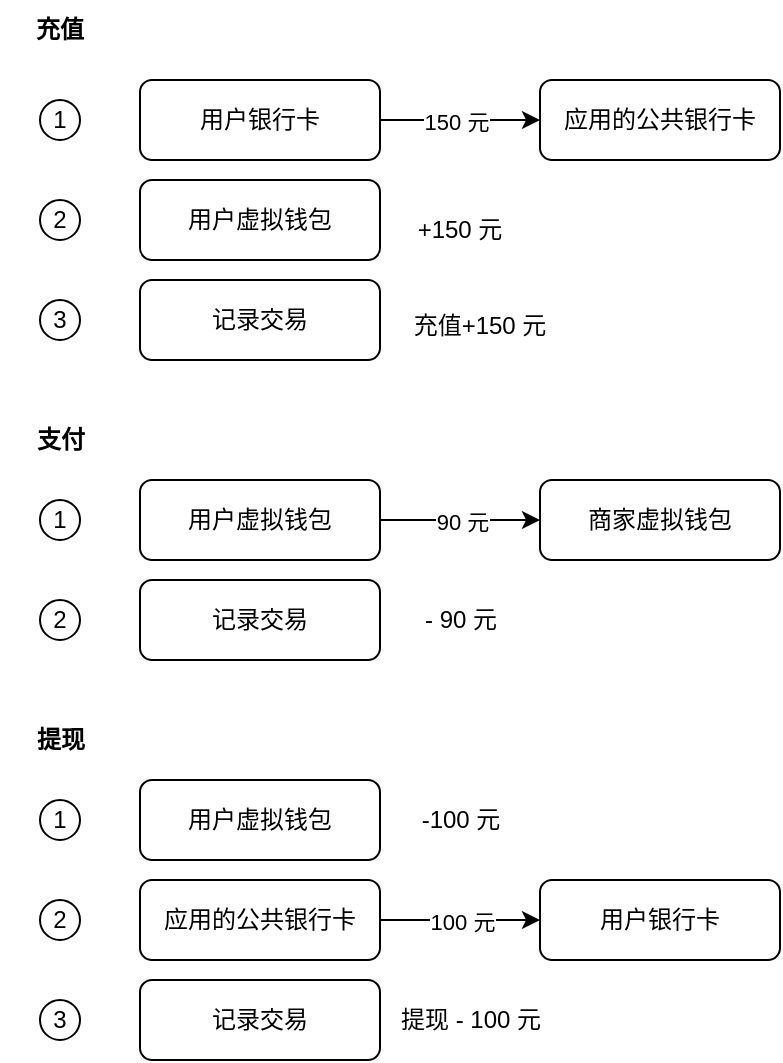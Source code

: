 <mxfile>
    <diagram id="eD1nH1AXme0CvO7tExeg" name="Page-1">
        <mxGraphModel dx="830" dy="860" grid="1" gridSize="10" guides="1" tooltips="1" connect="1" arrows="1" fold="1" page="1" pageScale="1" pageWidth="827" pageHeight="1169" math="0" shadow="0">
            <root>
                <mxCell id="0"/>
                <mxCell id="1" parent="0"/>
                <mxCell id="3" style="edgeStyle=none;html=1;exitX=1;exitY=0.5;exitDx=0;exitDy=0;" edge="1" parent="1" source="2">
                    <mxGeometry relative="1" as="geometry">
                        <mxPoint x="280" y="220" as="targetPoint"/>
                    </mxGeometry>
                </mxCell>
                <mxCell id="5" value="150 元" style="edgeLabel;html=1;align=center;verticalAlign=middle;resizable=0;points=[];" vertex="1" connectable="0" parent="3">
                    <mxGeometry x="-0.05" y="-1" relative="1" as="geometry">
                        <mxPoint as="offset"/>
                    </mxGeometry>
                </mxCell>
                <mxCell id="2" value="用户银行卡" style="rounded=1;whiteSpace=wrap;html=1;" vertex="1" parent="1">
                    <mxGeometry x="80" y="200" width="120" height="40" as="geometry"/>
                </mxCell>
                <mxCell id="4" value="应用的公共银行卡" style="rounded=1;whiteSpace=wrap;html=1;" vertex="1" parent="1">
                    <mxGeometry x="280" y="200" width="120" height="40" as="geometry"/>
                </mxCell>
                <mxCell id="6" value="1" style="ellipse;whiteSpace=wrap;html=1;aspect=fixed;" vertex="1" parent="1">
                    <mxGeometry x="30" y="210" width="20" height="20" as="geometry"/>
                </mxCell>
                <mxCell id="7" value="2&lt;span style=&quot;color: rgba(0 , 0 , 0 , 0) ; font-family: monospace ; font-size: 0px&quot;&gt;%3CmxGraphModel%3E%3Croot%3E%3CmxCell%20id%3D%220%22%2F%3E%3CmxCell%20id%3D%221%22%20parent%3D%220%22%2F%3E%3CmxCell%20id%3D%222%22%20value%3D%221%22%20style%3D%22ellipse%3BwhiteSpace%3Dwrap%3Bhtml%3D1%3Baspect%3Dfixed%3B%22%20vertex%3D%221%22%20parent%3D%221%22%3E%3CmxGeometry%20x%3D%2230%22%20y%3D%22210%22%20width%3D%2220%22%20height%3D%2220%22%20as%3D%22geometry%22%2F%3E%3C%2FmxCell%3E%3C%2Froot%3E%3C%2FmxGraphModel%3E&lt;/span&gt;" style="ellipse;whiteSpace=wrap;html=1;aspect=fixed;" vertex="1" parent="1">
                    <mxGeometry x="30" y="260" width="20" height="20" as="geometry"/>
                </mxCell>
                <mxCell id="8" value="3" style="ellipse;whiteSpace=wrap;html=1;aspect=fixed;" vertex="1" parent="1">
                    <mxGeometry x="30" y="310" width="20" height="20" as="geometry"/>
                </mxCell>
                <mxCell id="10" value="用户虚拟钱包" style="rounded=1;whiteSpace=wrap;html=1;" vertex="1" parent="1">
                    <mxGeometry x="80" y="250" width="120" height="40" as="geometry"/>
                </mxCell>
                <mxCell id="11" value="+150 元" style="text;html=1;strokeColor=none;fillColor=none;align=center;verticalAlign=middle;whiteSpace=wrap;rounded=0;" vertex="1" parent="1">
                    <mxGeometry x="210" y="260" width="60" height="30" as="geometry"/>
                </mxCell>
                <mxCell id="12" value="记录交易" style="rounded=1;whiteSpace=wrap;html=1;" vertex="1" parent="1">
                    <mxGeometry x="80" y="300" width="120" height="40" as="geometry"/>
                </mxCell>
                <mxCell id="13" value="充值+150 元" style="text;html=1;strokeColor=none;fillColor=none;align=center;verticalAlign=middle;whiteSpace=wrap;rounded=0;" vertex="1" parent="1">
                    <mxGeometry x="210" y="305" width="80" height="35" as="geometry"/>
                </mxCell>
                <mxCell id="14" value="充值" style="text;html=1;strokeColor=none;fillColor=none;align=center;verticalAlign=middle;whiteSpace=wrap;rounded=0;fontStyle=1" vertex="1" parent="1">
                    <mxGeometry x="10" y="160" width="60" height="30" as="geometry"/>
                </mxCell>
                <mxCell id="18" style="edgeStyle=none;html=1;exitX=1;exitY=0.5;exitDx=0;exitDy=0;entryX=0;entryY=0.5;entryDx=0;entryDy=0;" edge="1" parent="1" source="16" target="17">
                    <mxGeometry relative="1" as="geometry"/>
                </mxCell>
                <mxCell id="19" value="90 元" style="edgeLabel;html=1;align=center;verticalAlign=middle;resizable=0;points=[];" vertex="1" connectable="0" parent="18">
                    <mxGeometry x="0.025" relative="1" as="geometry">
                        <mxPoint y="1" as="offset"/>
                    </mxGeometry>
                </mxCell>
                <mxCell id="16" value="用户虚拟钱包" style="rounded=1;whiteSpace=wrap;html=1;" vertex="1" parent="1">
                    <mxGeometry x="80" y="400" width="120" height="40" as="geometry"/>
                </mxCell>
                <mxCell id="17" value="商家虚拟钱包" style="rounded=1;whiteSpace=wrap;html=1;" vertex="1" parent="1">
                    <mxGeometry x="280" y="400" width="120" height="40" as="geometry"/>
                </mxCell>
                <mxCell id="20" value="记录交易" style="rounded=1;whiteSpace=wrap;html=1;" vertex="1" parent="1">
                    <mxGeometry x="80" y="450" width="120" height="40" as="geometry"/>
                </mxCell>
                <mxCell id="21" value="- 90 元" style="text;html=1;align=center;verticalAlign=middle;resizable=0;points=[];autosize=1;strokeColor=none;fillColor=none;" vertex="1" parent="1">
                    <mxGeometry x="215" y="460" width="50" height="20" as="geometry"/>
                </mxCell>
                <mxCell id="22" value="1" style="ellipse;whiteSpace=wrap;html=1;aspect=fixed;" vertex="1" parent="1">
                    <mxGeometry x="30" y="410" width="20" height="20" as="geometry"/>
                </mxCell>
                <mxCell id="23" value="2&lt;span style=&quot;color: rgba(0 , 0 , 0 , 0) ; font-family: monospace ; font-size: 0px&quot;&gt;%3CmxGraphModel%3E%3Croot%3E%3CmxCell%20id%3D%220%22%2F%3E%3CmxCell%20id%3D%221%22%20parent%3D%220%22%2F%3E%3CmxCell%20id%3D%222%22%20value%3D%221%22%20style%3D%22ellipse%3BwhiteSpace%3Dwrap%3Bhtml%3D1%3Baspect%3Dfixed%3B%22%20vertex%3D%221%22%20parent%3D%221%22%3E%3CmxGeometry%20x%3D%2230%22%20y%3D%22210%22%20width%3D%2220%22%20height%3D%2220%22%20as%3D%22geometry%22%2F%3E%3C%2FmxCell%3E%3C%2Froot%3E%3C%2FmxGraphModel%3E&lt;/span&gt;" style="ellipse;whiteSpace=wrap;html=1;aspect=fixed;" vertex="1" parent="1">
                    <mxGeometry x="30" y="460" width="20" height="20" as="geometry"/>
                </mxCell>
                <mxCell id="24" value="用户虚拟钱包" style="rounded=1;whiteSpace=wrap;html=1;" vertex="1" parent="1">
                    <mxGeometry x="80" y="550" width="120" height="40" as="geometry"/>
                </mxCell>
                <mxCell id="25" value="-100 元" style="text;html=1;align=center;verticalAlign=middle;resizable=0;points=[];autosize=1;strokeColor=none;fillColor=none;" vertex="1" parent="1">
                    <mxGeometry x="210" y="560" width="60" height="20" as="geometry"/>
                </mxCell>
                <mxCell id="28" style="edgeStyle=none;html=1;exitX=1;exitY=0.5;exitDx=0;exitDy=0;entryX=0;entryY=0.5;entryDx=0;entryDy=0;" edge="1" parent="1" source="26" target="27">
                    <mxGeometry relative="1" as="geometry"/>
                </mxCell>
                <mxCell id="29" value="100 元" style="edgeLabel;html=1;align=center;verticalAlign=middle;resizable=0;points=[];" vertex="1" connectable="0" parent="28">
                    <mxGeometry x="0.025" relative="1" as="geometry">
                        <mxPoint y="1" as="offset"/>
                    </mxGeometry>
                </mxCell>
                <mxCell id="26" value="应用的公共银行卡" style="rounded=1;whiteSpace=wrap;html=1;" vertex="1" parent="1">
                    <mxGeometry x="80" y="600" width="120" height="40" as="geometry"/>
                </mxCell>
                <mxCell id="27" value="用户银行卡" style="rounded=1;whiteSpace=wrap;html=1;" vertex="1" parent="1">
                    <mxGeometry x="280" y="600" width="120" height="40" as="geometry"/>
                </mxCell>
                <mxCell id="30" value="记录交易" style="rounded=1;whiteSpace=wrap;html=1;" vertex="1" parent="1">
                    <mxGeometry x="80" y="650" width="120" height="40" as="geometry"/>
                </mxCell>
                <mxCell id="31" value="提现 - 100 元" style="text;html=1;align=center;verticalAlign=middle;resizable=0;points=[];autosize=1;strokeColor=none;fillColor=none;" vertex="1" parent="1">
                    <mxGeometry x="200" y="660" width="90" height="20" as="geometry"/>
                </mxCell>
                <mxCell id="32" value="1" style="ellipse;whiteSpace=wrap;html=1;aspect=fixed;" vertex="1" parent="1">
                    <mxGeometry x="30" y="560" width="20" height="20" as="geometry"/>
                </mxCell>
                <mxCell id="33" value="2&lt;span style=&quot;color: rgba(0 , 0 , 0 , 0) ; font-family: monospace ; font-size: 0px&quot;&gt;%3CmxGraphModel%3E%3Croot%3E%3CmxCell%20id%3D%220%22%2F%3E%3CmxCell%20id%3D%221%22%20parent%3D%220%22%2F%3E%3CmxCell%20id%3D%222%22%20value%3D%221%22%20style%3D%22ellipse%3BwhiteSpace%3Dwrap%3Bhtml%3D1%3Baspect%3Dfixed%3B%22%20vertex%3D%221%22%20parent%3D%221%22%3E%3CmxGeometry%20x%3D%2230%22%20y%3D%22210%22%20width%3D%2220%22%20height%3D%2220%22%20as%3D%22geometry%22%2F%3E%3C%2FmxCell%3E%3C%2Froot%3E%3C%2FmxGraphModel%3E&lt;/span&gt;" style="ellipse;whiteSpace=wrap;html=1;aspect=fixed;" vertex="1" parent="1">
                    <mxGeometry x="30" y="610" width="20" height="20" as="geometry"/>
                </mxCell>
                <mxCell id="34" value="3" style="ellipse;whiteSpace=wrap;html=1;aspect=fixed;" vertex="1" parent="1">
                    <mxGeometry x="30" y="660" width="20" height="20" as="geometry"/>
                </mxCell>
                <mxCell id="35" value="提现" style="text;html=1;align=center;verticalAlign=middle;resizable=0;points=[];autosize=1;strokeColor=none;fillColor=none;fontStyle=1" vertex="1" parent="1">
                    <mxGeometry x="20" y="520" width="40" height="20" as="geometry"/>
                </mxCell>
                <mxCell id="36" value="支付" style="text;html=1;align=center;verticalAlign=middle;resizable=0;points=[];autosize=1;strokeColor=none;fillColor=none;fontStyle=1" vertex="1" parent="1">
                    <mxGeometry x="20" y="370" width="40" height="20" as="geometry"/>
                </mxCell>
            </root>
        </mxGraphModel>
    </diagram>
</mxfile>